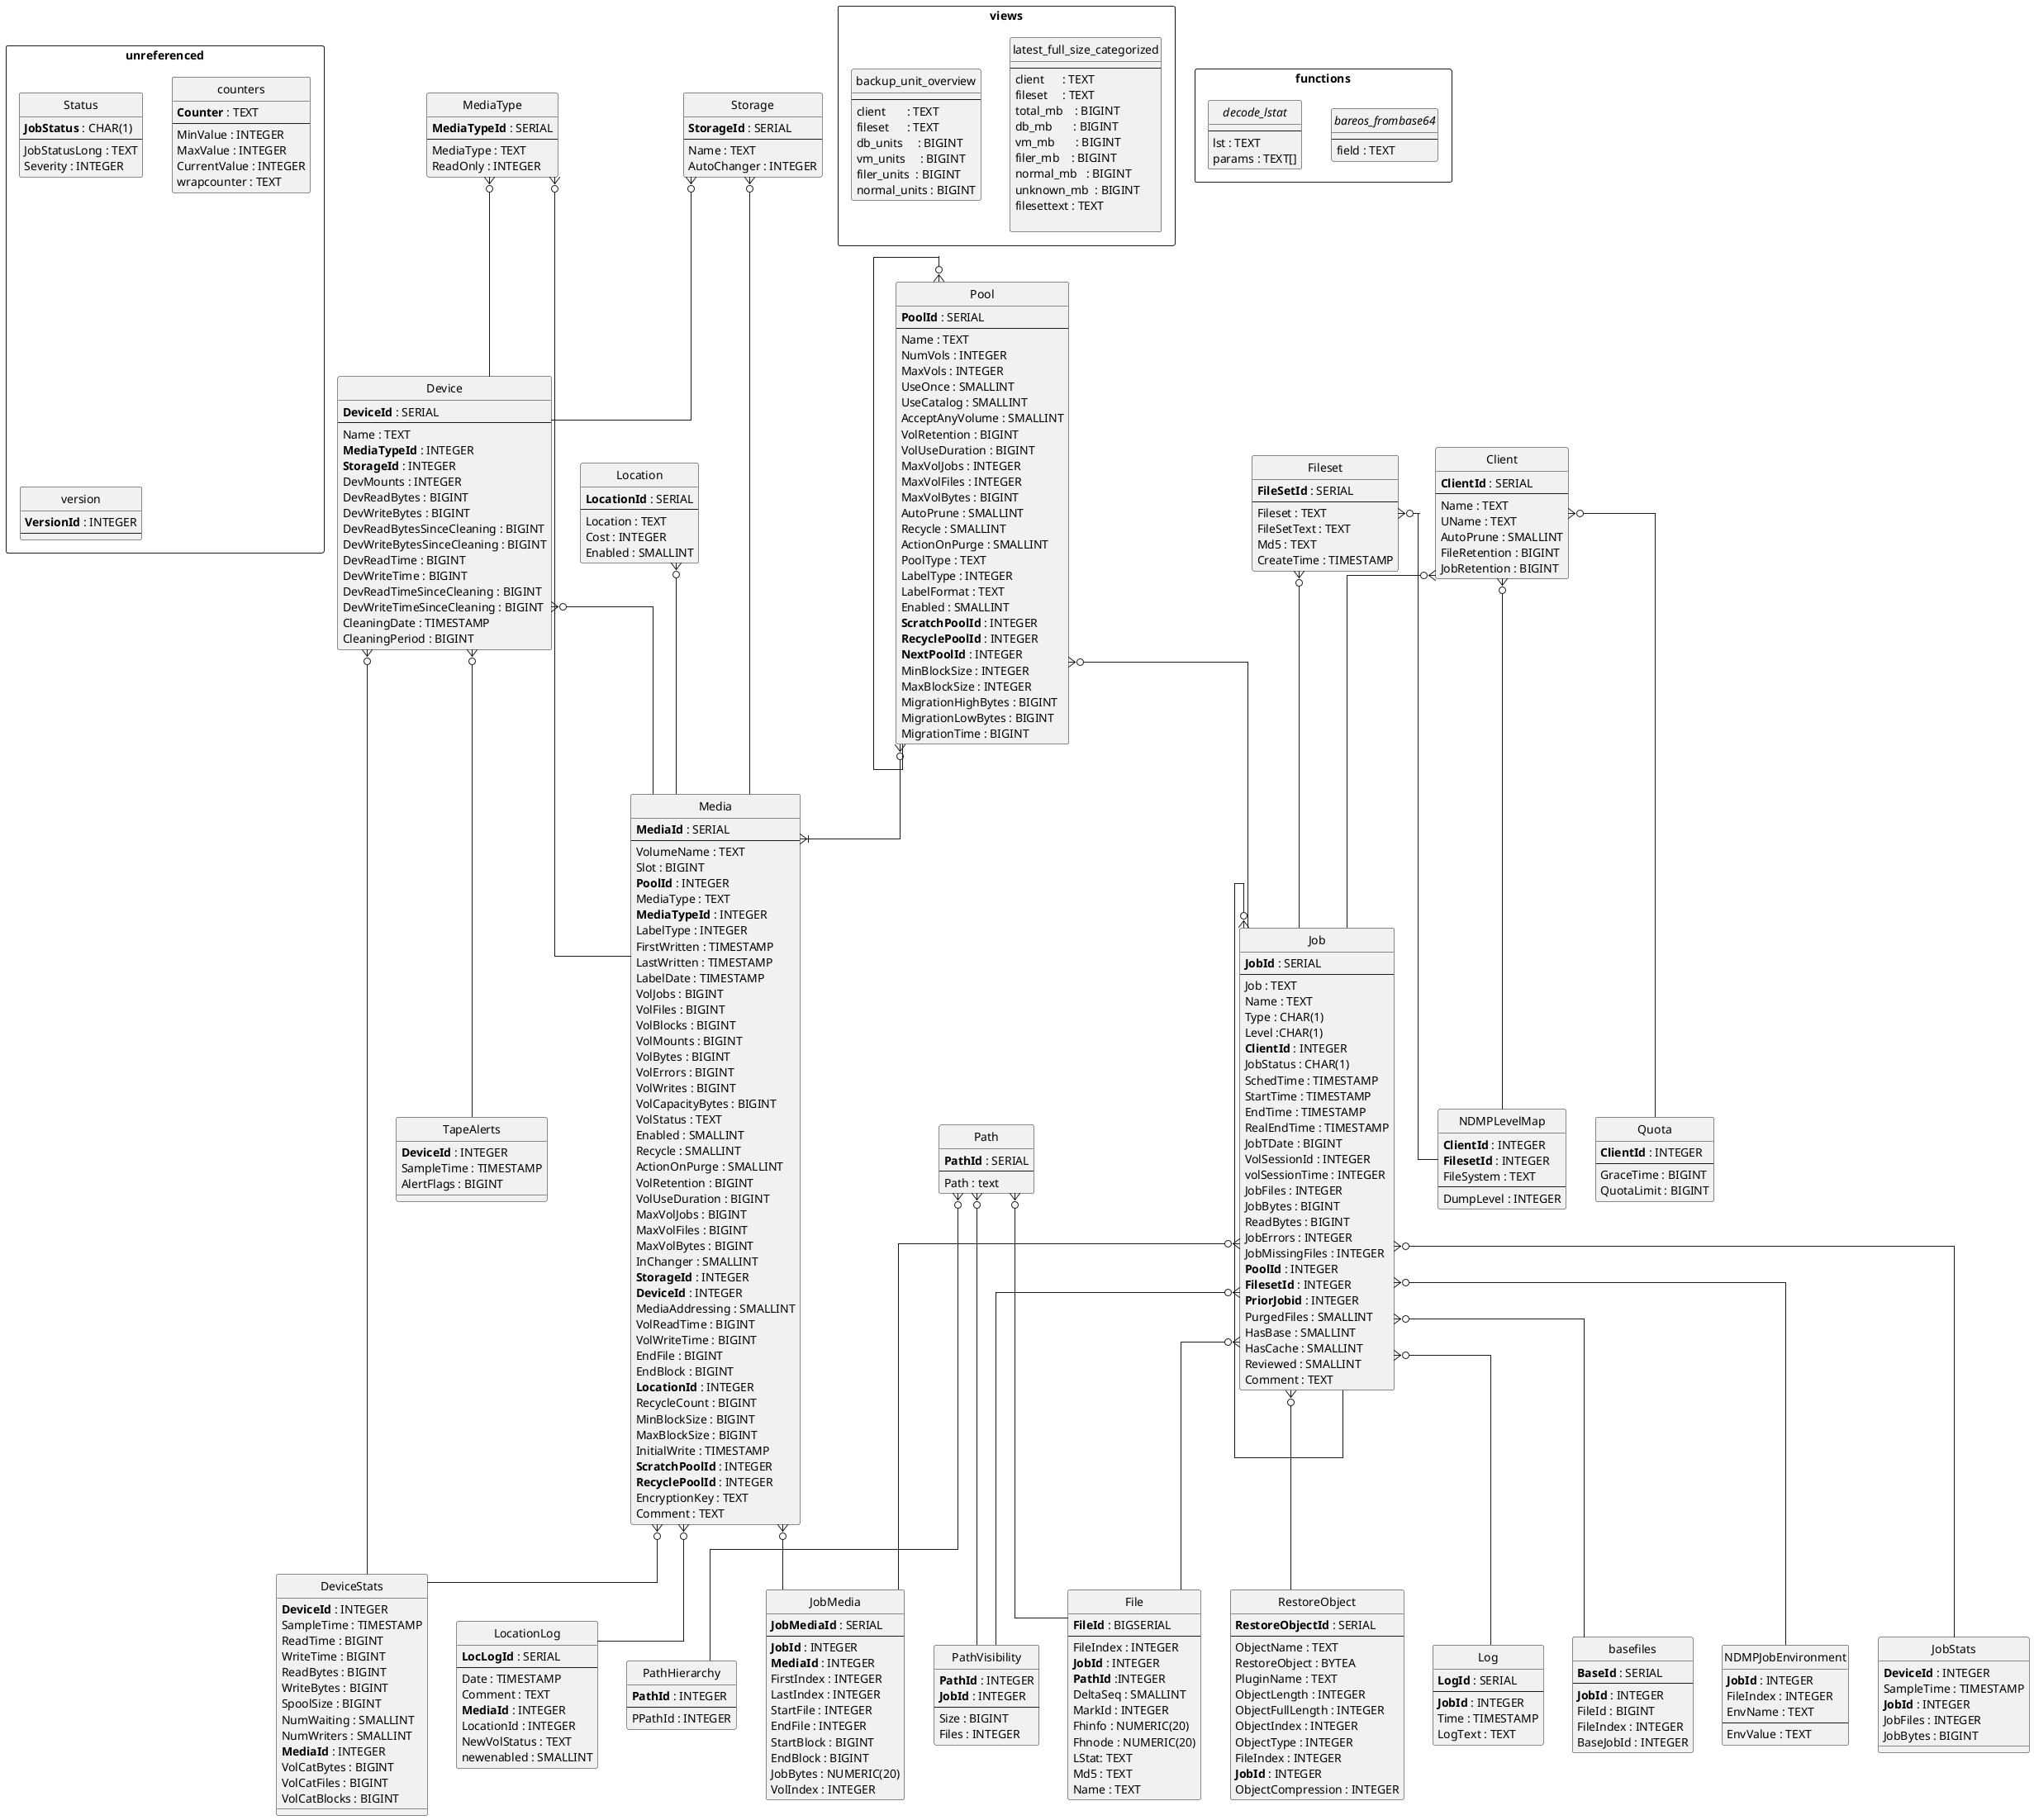 .. uml::
  :caption: UML Diagram of the Bareos Database Schema

  @startuml

  ' hide the spot
  hide circle

   'avoid problems with angled crows feet
  skinparam linetype ortho

  entity Path {
    **PathId** : SERIAL
    --
    Path : text
  }

  entity File {
    **FileId** : BIGSERIAL
    --
    FileIndex : INTEGER
    **JobId** : INTEGER
    **PathId** :INTEGER
    DeltaSeq : SMALLINT
    MarkId : INTEGER
    Fhinfo : NUMERIC(20)
    Fhnode : NUMERIC(20)
    LStat: TEXT
    Md5 : TEXT
    Name : TEXT
  }


  entity RestoreObject {
    **RestoreObjectId** : SERIAL
    --
    ObjectName : TEXT
    RestoreObject : BYTEA
    PluginName : TEXT
    ObjectLength : INTEGER
    ObjectFullLength : INTEGER
    ObjectIndex : INTEGER
    ObjectType : INTEGER
    FileIndex : INTEGER
    **JobId** : INTEGER
    ObjectCompression : INTEGER
  }

  entity Job {
    **JobId** : SERIAL
    --
    Job : TEXT
    Name : TEXT
    Type : CHAR(1)
    Level :CHAR(1)
    **ClientId** : INTEGER
    JobStatus : CHAR(1)
    SchedTime : TIMESTAMP
    StartTime : TIMESTAMP
    EndTime : TIMESTAMP
    RealEndTime : TIMESTAMP
    JobTDate : BIGINT
    VolSessionId : INTEGER
    volSessionTime : INTEGER
    JobFiles : INTEGER
    JobBytes : BIGINT
    ReadBytes : BIGINT
    JobErrors : INTEGER
    JobMissingFiles : INTEGER
    **PoolId** : INTEGER
    **FilesetId** : INTEGER
    **PriorJobid** : INTEGER
    PurgedFiles : SMALLINT
    HasBase : SMALLINT
    HasCache : SMALLINT
    Reviewed : SMALLINT
    Comment : TEXT
  }


  entity Location {
    **LocationId** : SERIAL
    --
    Location : TEXT
    Cost : INTEGER
    Enabled : SMALLINT
  }

  entity Fileset {
    **FileSetId** : SERIAL
    --
    Fileset : TEXT
    FileSetText : TEXT
    Md5 : TEXT
    CreateTime : TIMESTAMP
  }

  entity JobMedia {
    **JobMediaId** : SERIAL
    --
    **JobId** : INTEGER
    **MediaId** : INTEGER
    FirstIndex : INTEGER
    LastIndex : INTEGER
    StartFile : INTEGER
    EndFile : INTEGER
    StartBlock : BIGINT
    EndBlock : BIGINT
    JobBytes : NUMERIC(20)
    VolIndex : INTEGER
  }

  entity Media {
    **MediaId** : SERIAL
    --
    VolumeName : TEXT
    Slot : BIGINT
    **PoolId** : INTEGER
    MediaType : TEXT
    **MediaTypeId** : INTEGER
    LabelType : INTEGER
    FirstWritten : TIMESTAMP
    LastWritten : TIMESTAMP
    LabelDate : TIMESTAMP
    VolJobs : BIGINT
    VolFiles : BIGINT
    VolBlocks : BIGINT
    VolMounts : BIGINT
    VolBytes : BIGINT
    VolErrors : BIGINT
    VolWrites : BIGINT
    VolCapacityBytes : BIGINT
    VolStatus : TEXT
    Enabled : SMALLINT
    Recycle : SMALLINT
    ActionOnPurge : SMALLINT
    VolRetention : BIGINT
    VolUseDuration : BIGINT
    MaxVolJobs : BIGINT
    MaxVolFiles : BIGINT
    MaxVolBytes : BIGINT
    InChanger : SMALLINT
    **StorageId** : INTEGER
    **DeviceId** : INTEGER
    MediaAddressing : SMALLINT
    VolReadTime : BIGINT
    VolWriteTime : BIGINT
    EndFile : BIGINT
    EndBlock : BIGINT
    **LocationId** : INTEGER
    RecycleCount : BIGINT
    MinBlockSize : BIGINT
    MaxBlockSize : BIGINT
    InitialWrite : TIMESTAMP
    **ScratchPoolId** : INTEGER
    **RecyclePoolId** : INTEGER
    EncryptionKey : TEXT
    Comment : TEXT
  }

  entity MediaType {
    **MediaTypeId** : SERIAL
    --
    MediaType : TEXT
    ReadOnly : INTEGER
  }

  entity Storage {
    **StorageId** : SERIAL
    --
    Name : TEXT
    AutoChanger : INTEGER
  }

  entity Device {
    **DeviceId** : SERIAL
    --
    Name : TEXT
    **MediaTypeId** : INTEGER
    **StorageId** : INTEGER
    DevMounts : INTEGER
    DevReadBytes : BIGINT
    DevWriteBytes : BIGINT
    DevReadBytesSinceCleaning : BIGINT
    DevWriteBytesSinceCleaning : BIGINT
    DevReadTime : BIGINT
    DevWriteTime : BIGINT
    DevReadTimeSinceCleaning : BIGINT
    DevWriteTimeSinceCleaning : BIGINT
    CleaningDate : TIMESTAMP
    CleaningPeriod : BIGINT
  }

  entity Pool {
    **PoolId** : SERIAL
    --
    Name : TEXT
    NumVols : INTEGER
    MaxVols : INTEGER
    UseOnce : SMALLINT
    UseCatalog : SMALLINT
    AcceptAnyVolume : SMALLINT
    VolRetention : BIGINT
    VolUseDuration : BIGINT
    MaxVolJobs : INTEGER
    MaxVolFiles : INTEGER
    MaxVolBytes : BIGINT
    AutoPrune : SMALLINT
    Recycle : SMALLINT
    ActionOnPurge : SMALLINT
    PoolType : TEXT
    LabelType : INTEGER
    LabelFormat : TEXT
    Enabled : SMALLINT
    **ScratchPoolId** : INTEGER
    **RecyclePoolId** : INTEGER
    **NextPoolId** : INTEGER
    MinBlockSize : INTEGER
    MaxBlockSize : INTEGER
    MigrationHighBytes : BIGINT
    MigrationLowBytes : BIGINT
    MigrationTime : BIGINT
  }


  entity Client {
    **ClientId** : SERIAL
    --
    Name : TEXT
    UName : TEXT
    AutoPrune : SMALLINT
    FileRetention : BIGINT
    JobRetention : BIGINT
  }

  entity Log {
    **LogId** : SERIAL
    --
    **JobId** : INTEGER
    Time : TIMESTAMP
    LogText : TEXT
  }

  entity LocationLog {
    **LocLogId** : SERIAL
    --
    Date : TIMESTAMP
    Comment : TEXT
    **MediaId** : INTEGER
    LocationId : INTEGER
    NewVolStatus : TEXT
    newenabled : SMALLINT
  }

  entity basefiles {
    **BaseId** : SERIAL
    --
    **JobId** : INTEGER
    FileId : BIGINT
    FileIndex : INTEGER
    BaseJobId : INTEGER
  }

  entity PathHierarchy {
    **PathId** : INTEGER
    --
    PPathId : INTEGER
  }

  entity PathVisibility {
    **PathId** : INTEGER
    **JobId** : INTEGER
    --
    Size : BIGINT
    Files : INTEGER
  }

  entity Quota {
    **ClientId** : INTEGER
    --
    GraceTime : BIGINT
    QuotaLimit : BIGINT
  }

  entity NDMPLevelMap {
    **ClientId** : INTEGER
    **FilesetId** : INTEGER
    FileSystem : TEXT
    --
    DumpLevel : INTEGER
  }

  entity NDMPJobEnvironment {
    **JobId** : INTEGER
    FileIndex : INTEGER
    EnvName : TEXT
    --
    EnvValue : TEXT
  }

  entity DeviceStats {
    **DeviceId** : INTEGER
    SampleTime : TIMESTAMP
    ReadTime : BIGINT
    WriteTime : BIGINT
    ReadBytes : BIGINT
    WriteBytes : BIGINT
    SpoolSize : BIGINT
    NumWaiting : SMALLINT
    NumWriters : SMALLINT
    **MediaId** : INTEGER
    VolCatBytes : BIGINT
    VolCatFiles : BIGINT
    VolCatBlocks : BIGINT
  }

  entity JobStats {
    **DeviceId** : INTEGER
    SampleTime : TIMESTAMP
    **JobId** : INTEGER
    JobFiles : INTEGER
    JobBytes : BIGINT
  }

  entity TapeAlerts {
    **DeviceId** : INTEGER
    SampleTime : TIMESTAMP
    AlertFlags : BIGINT
  }

  package unreferenced <<Rectangle>> {
  entity Status {
    **JobStatus** : CHAR(1)
    --
    JobStatusLong : TEXT
    Severity : INTEGER
  }

  entity counters {
    **Counter** : TEXT
    --
    MinValue : INTEGER
    MaxValue : INTEGER
    CurrentValue : INTEGER
    wrapcounter : TEXT
  }

  entity version {
    **VersionId** : INTEGER
    --
  }
  }

  package views <<Rectangle>> {
  entity latest_full_size_categorized {
    --
    client      : TEXT
    fileset     : TEXT
    total_mb    : BIGINT
    db_mb       : BIGINT
    vm_mb       : BIGINT
    filer_mb    : BIGINT
    normal_mb   : BIGINT
    unknown_mb  : BIGINT
    filesettext : TEXT

  }
  entity backup_unit_overview {
    --
    client       : TEXT
    fileset      : TEXT
    db_units     : BIGINT
    vm_units     : BIGINT
    filer_units  : BIGINT
    normal_units : BIGINT
  }
  }

  package functions <<Rectangle>> {
  interface bareos_frombase64 {
    --
    field : TEXT
  }

  interface decode_lstat{
    --
    lst : TEXT
    params : TEXT[]
  }
  }


  Client }o-- Job
  Client }o-- Quota
  Client }o-- NDMPLevelMap

  Device }o-- TapeAlerts
  Device }o-- DeviceStats
  Device }o-- Media

  Fileset }o-- Job
  Fileset }o-- NDMPLevelMap

  Job  }o-- File
  Job  }o-- Job
  Job  }o-- JobMedia
  Job  }o-- Log
  Job  }o-- basefiles
  Job  }o-- PathVisibility
  Job  }o-- NDMPJobEnvironment
  Job  }o-- JobStats
  Job  }o-- RestoreObject

  Location }o-- Media

  Media }o-- JobMedia
  Media }o-- LocationLog
  Media }o-- DeviceStats

  MediaType }o-- Device
  MediaType }o-- Media

  Path }o-- File
  Path }o-- PathHierarchy
  Path }o-- PathVisibility

  Pool }o-- Job
  Pool }o-- Pool
  Pool }o--|{ Media

  Storage }o-- Device
  Storage }o-- Media

  @enduml
